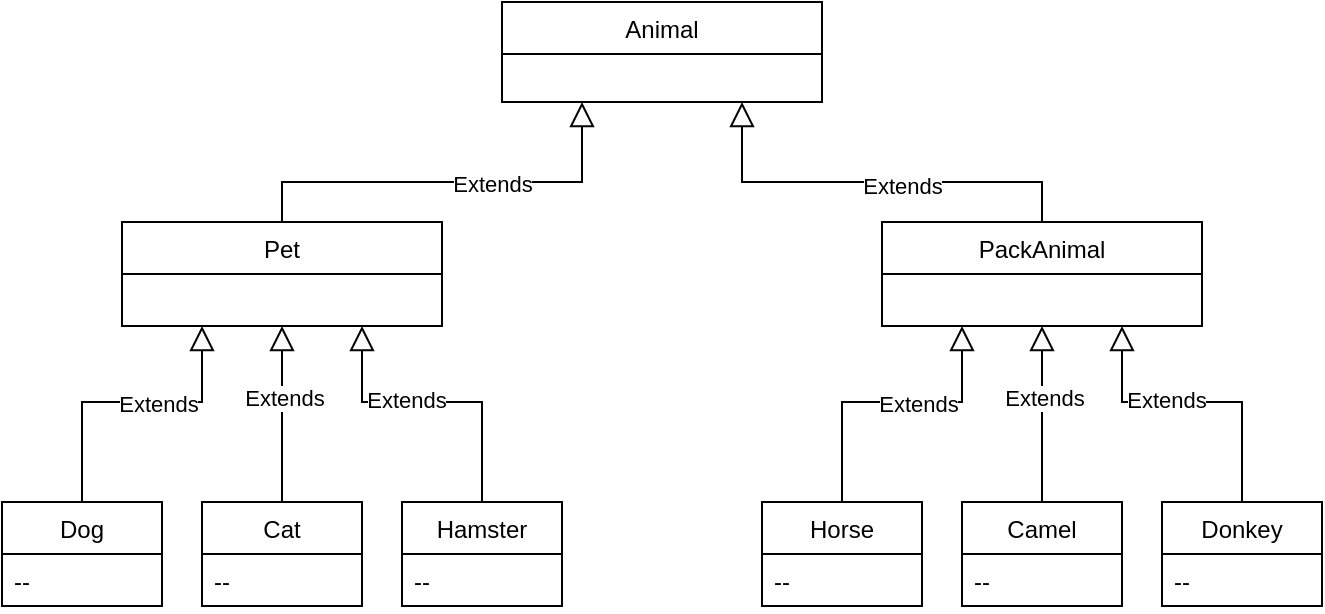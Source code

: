 <mxfile version="21.6.6" type="device">
  <diagram id="C5RBs43oDa-KdzZeNtuy" name="Page-1">
    <mxGraphModel dx="857" dy="380" grid="1" gridSize="10" guides="1" tooltips="1" connect="1" arrows="1" fold="1" page="1" pageScale="1" pageWidth="827" pageHeight="1169" math="0" shadow="0">
      <root>
        <mxCell id="WIyWlLk6GJQsqaUBKTNV-0" />
        <mxCell id="WIyWlLk6GJQsqaUBKTNV-1" parent="WIyWlLk6GJQsqaUBKTNV-0" />
        <mxCell id="zkfFHV4jXpPFQw0GAbJ--0" value="Animal" style="swimlane;fontStyle=0;align=center;verticalAlign=top;childLayout=stackLayout;horizontal=1;startSize=26;horizontalStack=0;resizeParent=1;resizeLast=0;collapsible=1;marginBottom=0;rounded=0;shadow=0;strokeWidth=1;" parent="WIyWlLk6GJQsqaUBKTNV-1" vertex="1">
          <mxGeometry x="270" width="160" height="50" as="geometry">
            <mxRectangle x="230" y="140" width="160" height="26" as="alternateBounds" />
          </mxGeometry>
        </mxCell>
        <mxCell id="zkfFHV4jXpPFQw0GAbJ--6" value="Pet" style="swimlane;fontStyle=0;align=center;verticalAlign=top;childLayout=stackLayout;horizontal=1;startSize=26;horizontalStack=0;resizeParent=1;resizeLast=0;collapsible=1;marginBottom=0;rounded=0;shadow=0;strokeWidth=1;" parent="WIyWlLk6GJQsqaUBKTNV-1" vertex="1">
          <mxGeometry x="80" y="110" width="160" height="52" as="geometry">
            <mxRectangle x="120" y="360" width="160" height="26" as="alternateBounds" />
          </mxGeometry>
        </mxCell>
        <mxCell id="zkfFHV4jXpPFQw0GAbJ--12" value="" style="endArrow=block;endSize=10;endFill=0;shadow=0;strokeWidth=1;rounded=0;edgeStyle=elbowEdgeStyle;elbow=vertical;entryX=0.25;entryY=1;entryDx=0;entryDy=0;exitX=0.5;exitY=0;exitDx=0;exitDy=0;" parent="WIyWlLk6GJQsqaUBKTNV-1" source="zkfFHV4jXpPFQw0GAbJ--6" target="zkfFHV4jXpPFQw0GAbJ--0" edge="1">
          <mxGeometry width="160" relative="1" as="geometry">
            <mxPoint x="260" y="230" as="sourcePoint" />
            <mxPoint x="400" y="70" as="targetPoint" />
            <Array as="points">
              <mxPoint x="280" y="90" />
            </Array>
          </mxGeometry>
        </mxCell>
        <mxCell id="CSoFmgshkLmErnOBITbB-15" value="Extends" style="edgeLabel;html=1;align=center;verticalAlign=middle;resizable=0;points=[];" vertex="1" connectable="0" parent="zkfFHV4jXpPFQw0GAbJ--12">
          <mxGeometry x="0.188" y="-1" relative="1" as="geometry">
            <mxPoint as="offset" />
          </mxGeometry>
        </mxCell>
        <mxCell id="CSoFmgshkLmErnOBITbB-0" value="PackAnimal" style="swimlane;fontStyle=0;align=center;verticalAlign=top;childLayout=stackLayout;horizontal=1;startSize=26;horizontalStack=0;resizeParent=1;resizeLast=0;collapsible=1;marginBottom=0;rounded=0;shadow=0;strokeWidth=1;" vertex="1" parent="WIyWlLk6GJQsqaUBKTNV-1">
          <mxGeometry x="460" y="110" width="160" height="52" as="geometry">
            <mxRectangle x="120" y="360" width="160" height="26" as="alternateBounds" />
          </mxGeometry>
        </mxCell>
        <mxCell id="CSoFmgshkLmErnOBITbB-5" value="" style="endArrow=block;endSize=10;endFill=0;shadow=0;strokeWidth=1;rounded=0;edgeStyle=elbowEdgeStyle;elbow=vertical;entryX=0.75;entryY=1;entryDx=0;entryDy=0;" edge="1" parent="WIyWlLk6GJQsqaUBKTNV-1" source="CSoFmgshkLmErnOBITbB-0" target="zkfFHV4jXpPFQw0GAbJ--0">
          <mxGeometry width="160" relative="1" as="geometry">
            <mxPoint x="790" y="180" as="sourcePoint" />
            <mxPoint x="690" y="20" as="targetPoint" />
            <Array as="points">
              <mxPoint x="540" y="90" />
            </Array>
          </mxGeometry>
        </mxCell>
        <mxCell id="CSoFmgshkLmErnOBITbB-16" value="Extends" style="edgeLabel;html=1;align=center;verticalAlign=middle;resizable=0;points=[];" vertex="1" connectable="0" parent="CSoFmgshkLmErnOBITbB-5">
          <mxGeometry x="-0.139" y="2" relative="1" as="geometry">
            <mxPoint as="offset" />
          </mxGeometry>
        </mxCell>
        <mxCell id="CSoFmgshkLmErnOBITbB-7" value="Dog" style="swimlane;fontStyle=0;align=center;verticalAlign=top;childLayout=stackLayout;horizontal=1;startSize=26;horizontalStack=0;resizeParent=1;resizeLast=0;collapsible=1;marginBottom=0;rounded=0;shadow=0;strokeWidth=1;" vertex="1" parent="WIyWlLk6GJQsqaUBKTNV-1">
          <mxGeometry x="20" y="250" width="80" height="52" as="geometry">
            <mxRectangle x="120" y="360" width="160" height="26" as="alternateBounds" />
          </mxGeometry>
        </mxCell>
        <mxCell id="CSoFmgshkLmErnOBITbB-8" value="--" style="text;align=left;verticalAlign=top;spacingLeft=4;spacingRight=4;overflow=hidden;rotatable=0;points=[[0,0.5],[1,0.5]];portConstraint=eastwest;" vertex="1" parent="CSoFmgshkLmErnOBITbB-7">
          <mxGeometry y="26" width="80" height="26" as="geometry" />
        </mxCell>
        <mxCell id="CSoFmgshkLmErnOBITbB-9" value="Cat" style="swimlane;fontStyle=0;align=center;verticalAlign=top;childLayout=stackLayout;horizontal=1;startSize=26;horizontalStack=0;resizeParent=1;resizeLast=0;collapsible=1;marginBottom=0;rounded=0;shadow=0;strokeWidth=1;" vertex="1" parent="WIyWlLk6GJQsqaUBKTNV-1">
          <mxGeometry x="120" y="250" width="80" height="52" as="geometry">
            <mxRectangle x="120" y="360" width="160" height="26" as="alternateBounds" />
          </mxGeometry>
        </mxCell>
        <mxCell id="CSoFmgshkLmErnOBITbB-10" value="--" style="text;align=left;verticalAlign=top;spacingLeft=4;spacingRight=4;overflow=hidden;rotatable=0;points=[[0,0.5],[1,0.5]];portConstraint=eastwest;" vertex="1" parent="CSoFmgshkLmErnOBITbB-9">
          <mxGeometry y="26" width="80" height="26" as="geometry" />
        </mxCell>
        <mxCell id="CSoFmgshkLmErnOBITbB-11" value="Hamster" style="swimlane;fontStyle=0;align=center;verticalAlign=top;childLayout=stackLayout;horizontal=1;startSize=26;horizontalStack=0;resizeParent=1;resizeLast=0;collapsible=1;marginBottom=0;rounded=0;shadow=0;strokeWidth=1;" vertex="1" parent="WIyWlLk6GJQsqaUBKTNV-1">
          <mxGeometry x="220" y="250" width="80" height="52" as="geometry">
            <mxRectangle x="120" y="360" width="160" height="26" as="alternateBounds" />
          </mxGeometry>
        </mxCell>
        <mxCell id="CSoFmgshkLmErnOBITbB-12" value="--" style="text;align=left;verticalAlign=top;spacingLeft=4;spacingRight=4;overflow=hidden;rotatable=0;points=[[0,0.5],[1,0.5]];portConstraint=eastwest;" vertex="1" parent="CSoFmgshkLmErnOBITbB-11">
          <mxGeometry y="26" width="80" height="26" as="geometry" />
        </mxCell>
        <mxCell id="CSoFmgshkLmErnOBITbB-17" value="" style="endArrow=block;endSize=10;endFill=0;shadow=0;strokeWidth=1;rounded=0;edgeStyle=elbowEdgeStyle;elbow=vertical;exitX=0.5;exitY=0;exitDx=0;exitDy=0;entryX=0.25;entryY=1;entryDx=0;entryDy=0;" edge="1" parent="WIyWlLk6GJQsqaUBKTNV-1" source="CSoFmgshkLmErnOBITbB-7" target="zkfFHV4jXpPFQw0GAbJ--6">
          <mxGeometry width="160" relative="1" as="geometry">
            <mxPoint x="20" y="210" as="sourcePoint" />
            <mxPoint x="180" y="190" as="targetPoint" />
            <Array as="points">
              <mxPoint x="90" y="200" />
            </Array>
          </mxGeometry>
        </mxCell>
        <mxCell id="CSoFmgshkLmErnOBITbB-18" value="Extends" style="edgeLabel;html=1;align=center;verticalAlign=middle;resizable=0;points=[];" vertex="1" connectable="0" parent="CSoFmgshkLmErnOBITbB-17">
          <mxGeometry x="0.188" y="-1" relative="1" as="geometry">
            <mxPoint as="offset" />
          </mxGeometry>
        </mxCell>
        <mxCell id="CSoFmgshkLmErnOBITbB-19" value="" style="endArrow=block;endSize=10;endFill=0;shadow=0;strokeWidth=1;rounded=0;edgeStyle=elbowEdgeStyle;elbow=vertical;exitX=0.5;exitY=0;exitDx=0;exitDy=0;entryX=0.5;entryY=1;entryDx=0;entryDy=0;" edge="1" parent="WIyWlLk6GJQsqaUBKTNV-1" source="CSoFmgshkLmErnOBITbB-9" target="zkfFHV4jXpPFQw0GAbJ--6">
          <mxGeometry width="160" relative="1" as="geometry">
            <mxPoint x="200" y="268" as="sourcePoint" />
            <mxPoint x="260" y="180" as="targetPoint" />
            <Array as="points">
              <mxPoint x="230" y="218" />
            </Array>
          </mxGeometry>
        </mxCell>
        <mxCell id="CSoFmgshkLmErnOBITbB-20" value="Extends" style="edgeLabel;html=1;align=center;verticalAlign=middle;resizable=0;points=[];" vertex="1" connectable="0" parent="CSoFmgshkLmErnOBITbB-19">
          <mxGeometry x="0.188" y="-1" relative="1" as="geometry">
            <mxPoint as="offset" />
          </mxGeometry>
        </mxCell>
        <mxCell id="CSoFmgshkLmErnOBITbB-21" value="" style="endArrow=block;endSize=10;endFill=0;shadow=0;strokeWidth=1;rounded=0;edgeStyle=elbowEdgeStyle;elbow=vertical;exitX=0.5;exitY=0;exitDx=0;exitDy=0;entryX=0.75;entryY=1;entryDx=0;entryDy=0;" edge="1" parent="WIyWlLk6GJQsqaUBKTNV-1" source="CSoFmgshkLmErnOBITbB-11" target="zkfFHV4jXpPFQw0GAbJ--6">
          <mxGeometry width="160" relative="1" as="geometry">
            <mxPoint x="350" y="278" as="sourcePoint" />
            <mxPoint x="410" y="190" as="targetPoint" />
            <Array as="points">
              <mxPoint x="230" y="200" />
            </Array>
          </mxGeometry>
        </mxCell>
        <mxCell id="CSoFmgshkLmErnOBITbB-22" value="Extends" style="edgeLabel;html=1;align=center;verticalAlign=middle;resizable=0;points=[];" vertex="1" connectable="0" parent="CSoFmgshkLmErnOBITbB-21">
          <mxGeometry x="0.188" y="-1" relative="1" as="geometry">
            <mxPoint as="offset" />
          </mxGeometry>
        </mxCell>
        <mxCell id="CSoFmgshkLmErnOBITbB-25" value="Horse" style="swimlane;fontStyle=0;align=center;verticalAlign=top;childLayout=stackLayout;horizontal=1;startSize=26;horizontalStack=0;resizeParent=1;resizeLast=0;collapsible=1;marginBottom=0;rounded=0;shadow=0;strokeWidth=1;" vertex="1" parent="WIyWlLk6GJQsqaUBKTNV-1">
          <mxGeometry x="400" y="250" width="80" height="52" as="geometry">
            <mxRectangle x="120" y="360" width="160" height="26" as="alternateBounds" />
          </mxGeometry>
        </mxCell>
        <mxCell id="CSoFmgshkLmErnOBITbB-26" value="--" style="text;align=left;verticalAlign=top;spacingLeft=4;spacingRight=4;overflow=hidden;rotatable=0;points=[[0,0.5],[1,0.5]];portConstraint=eastwest;" vertex="1" parent="CSoFmgshkLmErnOBITbB-25">
          <mxGeometry y="26" width="80" height="26" as="geometry" />
        </mxCell>
        <mxCell id="CSoFmgshkLmErnOBITbB-27" value="Camel" style="swimlane;fontStyle=0;align=center;verticalAlign=top;childLayout=stackLayout;horizontal=1;startSize=26;horizontalStack=0;resizeParent=1;resizeLast=0;collapsible=1;marginBottom=0;rounded=0;shadow=0;strokeWidth=1;" vertex="1" parent="WIyWlLk6GJQsqaUBKTNV-1">
          <mxGeometry x="500" y="250" width="80" height="52" as="geometry">
            <mxRectangle x="120" y="360" width="160" height="26" as="alternateBounds" />
          </mxGeometry>
        </mxCell>
        <mxCell id="CSoFmgshkLmErnOBITbB-28" value="--" style="text;align=left;verticalAlign=top;spacingLeft=4;spacingRight=4;overflow=hidden;rotatable=0;points=[[0,0.5],[1,0.5]];portConstraint=eastwest;" vertex="1" parent="CSoFmgshkLmErnOBITbB-27">
          <mxGeometry y="26" width="80" height="26" as="geometry" />
        </mxCell>
        <mxCell id="CSoFmgshkLmErnOBITbB-29" value="Donkey" style="swimlane;fontStyle=0;align=center;verticalAlign=top;childLayout=stackLayout;horizontal=1;startSize=26;horizontalStack=0;resizeParent=1;resizeLast=0;collapsible=1;marginBottom=0;rounded=0;shadow=0;strokeWidth=1;" vertex="1" parent="WIyWlLk6GJQsqaUBKTNV-1">
          <mxGeometry x="600" y="250" width="80" height="52" as="geometry">
            <mxRectangle x="120" y="360" width="160" height="26" as="alternateBounds" />
          </mxGeometry>
        </mxCell>
        <mxCell id="CSoFmgshkLmErnOBITbB-30" value="--" style="text;align=left;verticalAlign=top;spacingLeft=4;spacingRight=4;overflow=hidden;rotatable=0;points=[[0,0.5],[1,0.5]];portConstraint=eastwest;" vertex="1" parent="CSoFmgshkLmErnOBITbB-29">
          <mxGeometry y="26" width="80" height="26" as="geometry" />
        </mxCell>
        <mxCell id="CSoFmgshkLmErnOBITbB-31" value="" style="endArrow=block;endSize=10;endFill=0;shadow=0;strokeWidth=1;rounded=0;edgeStyle=elbowEdgeStyle;elbow=vertical;exitX=0.5;exitY=0;exitDx=0;exitDy=0;entryX=0.25;entryY=1;entryDx=0;entryDy=0;" edge="1" parent="WIyWlLk6GJQsqaUBKTNV-1" source="CSoFmgshkLmErnOBITbB-25">
          <mxGeometry width="160" relative="1" as="geometry">
            <mxPoint x="400" y="210" as="sourcePoint" />
            <mxPoint x="500" y="162" as="targetPoint" />
            <Array as="points">
              <mxPoint x="470" y="200" />
            </Array>
          </mxGeometry>
        </mxCell>
        <mxCell id="CSoFmgshkLmErnOBITbB-32" value="Extends" style="edgeLabel;html=1;align=center;verticalAlign=middle;resizable=0;points=[];" vertex="1" connectable="0" parent="CSoFmgshkLmErnOBITbB-31">
          <mxGeometry x="0.188" y="-1" relative="1" as="geometry">
            <mxPoint as="offset" />
          </mxGeometry>
        </mxCell>
        <mxCell id="CSoFmgshkLmErnOBITbB-33" value="" style="endArrow=block;endSize=10;endFill=0;shadow=0;strokeWidth=1;rounded=0;edgeStyle=elbowEdgeStyle;elbow=vertical;exitX=0.5;exitY=0;exitDx=0;exitDy=0;entryX=0.5;entryY=1;entryDx=0;entryDy=0;" edge="1" parent="WIyWlLk6GJQsqaUBKTNV-1" source="CSoFmgshkLmErnOBITbB-27">
          <mxGeometry width="160" relative="1" as="geometry">
            <mxPoint x="580" y="268" as="sourcePoint" />
            <mxPoint x="540" y="162" as="targetPoint" />
            <Array as="points">
              <mxPoint x="610" y="218" />
            </Array>
          </mxGeometry>
        </mxCell>
        <mxCell id="CSoFmgshkLmErnOBITbB-34" value="Extends" style="edgeLabel;html=1;align=center;verticalAlign=middle;resizable=0;points=[];" vertex="1" connectable="0" parent="CSoFmgshkLmErnOBITbB-33">
          <mxGeometry x="0.188" y="-1" relative="1" as="geometry">
            <mxPoint as="offset" />
          </mxGeometry>
        </mxCell>
        <mxCell id="CSoFmgshkLmErnOBITbB-35" value="" style="endArrow=block;endSize=10;endFill=0;shadow=0;strokeWidth=1;rounded=0;edgeStyle=elbowEdgeStyle;elbow=vertical;exitX=0.5;exitY=0;exitDx=0;exitDy=0;entryX=0.75;entryY=1;entryDx=0;entryDy=0;" edge="1" parent="WIyWlLk6GJQsqaUBKTNV-1" source="CSoFmgshkLmErnOBITbB-29">
          <mxGeometry width="160" relative="1" as="geometry">
            <mxPoint x="730" y="278" as="sourcePoint" />
            <mxPoint x="580" y="162" as="targetPoint" />
            <Array as="points">
              <mxPoint x="610" y="200" />
            </Array>
          </mxGeometry>
        </mxCell>
        <mxCell id="CSoFmgshkLmErnOBITbB-36" value="Extends" style="edgeLabel;html=1;align=center;verticalAlign=middle;resizable=0;points=[];" vertex="1" connectable="0" parent="CSoFmgshkLmErnOBITbB-35">
          <mxGeometry x="0.188" y="-1" relative="1" as="geometry">
            <mxPoint as="offset" />
          </mxGeometry>
        </mxCell>
      </root>
    </mxGraphModel>
  </diagram>
</mxfile>